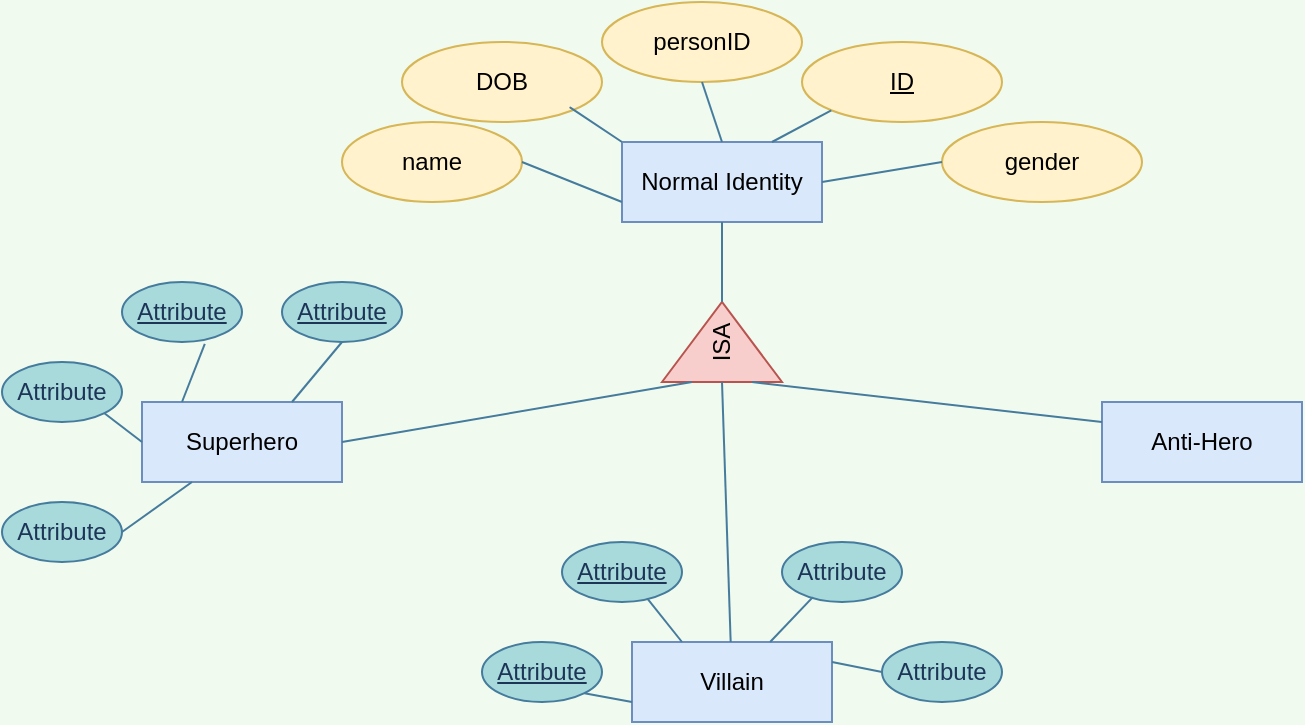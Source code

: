 <mxfile version="13.8.0" type="github">
  <diagram id="R2lEEEUBdFMjLlhIrx00" name="Page-1">
    <mxGraphModel dx="962" dy="467" grid="1" gridSize="10" guides="1" tooltips="1" connect="1" arrows="1" fold="1" page="1" pageScale="1" pageWidth="850" pageHeight="1100" background="#F1FAEE" math="0" shadow="0" extFonts="Permanent Marker^https://fonts.googleapis.com/css?family=Permanent+Marker">
      <root>
        <mxCell id="0" />
        <mxCell id="1" parent="0" />
        <mxCell id="nAdJ6FFDhR7UBdOgbW9l-2" value="Normal Identity" style="whiteSpace=wrap;html=1;align=center;fillColor=#dae8fc;strokeColor=#6c8ebf;" vertex="1" parent="1">
          <mxGeometry x="320" y="70" width="100" height="40" as="geometry" />
        </mxCell>
        <mxCell id="nAdJ6FFDhR7UBdOgbW9l-3" value="ID" style="ellipse;whiteSpace=wrap;html=1;align=center;fontStyle=4;fillColor=#fff2cc;strokeColor=#d6b656;" vertex="1" parent="1">
          <mxGeometry x="410" y="20" width="100" height="40" as="geometry" />
        </mxCell>
        <mxCell id="nAdJ6FFDhR7UBdOgbW9l-4" value="personID" style="ellipse;whiteSpace=wrap;html=1;align=center;fillColor=#fff2cc;strokeColor=#d6b656;" vertex="1" parent="1">
          <mxGeometry x="310" width="100" height="40" as="geometry" />
        </mxCell>
        <mxCell id="nAdJ6FFDhR7UBdOgbW9l-5" value="DOB" style="ellipse;whiteSpace=wrap;html=1;align=center;fillColor=#fff2cc;strokeColor=#d6b656;" vertex="1" parent="1">
          <mxGeometry x="210" y="20" width="100" height="40" as="geometry" />
        </mxCell>
        <mxCell id="nAdJ6FFDhR7UBdOgbW9l-6" value="gender" style="ellipse;whiteSpace=wrap;html=1;align=center;fillColor=#fff2cc;strokeColor=#d6b656;" vertex="1" parent="1">
          <mxGeometry x="480" y="60" width="100" height="40" as="geometry" />
        </mxCell>
        <mxCell id="nAdJ6FFDhR7UBdOgbW9l-7" value="name" style="ellipse;whiteSpace=wrap;html=1;align=center;fillColor=#fff2cc;strokeColor=#d6b656;" vertex="1" parent="1">
          <mxGeometry x="180" y="60" width="90" height="40" as="geometry" />
        </mxCell>
        <mxCell id="nAdJ6FFDhR7UBdOgbW9l-10" value="" style="endArrow=none;html=1;entryX=0;entryY=0.75;entryDx=0;entryDy=0;labelBackgroundColor=#F1FAEE;strokeColor=#457B9D;fontColor=#1D3557;exitX=1;exitY=0.5;exitDx=0;exitDy=0;" edge="1" parent="1" source="nAdJ6FFDhR7UBdOgbW9l-7" target="nAdJ6FFDhR7UBdOgbW9l-2">
          <mxGeometry width="50" height="50" relative="1" as="geometry">
            <mxPoint x="270" y="90" as="sourcePoint" />
            <mxPoint x="290" y="60" as="targetPoint" />
          </mxGeometry>
        </mxCell>
        <mxCell id="nAdJ6FFDhR7UBdOgbW9l-11" value="" style="endArrow=none;html=1;entryX=0;entryY=0;entryDx=0;entryDy=0;exitX=0;exitY=0;exitDx=0;exitDy=0;labelBackgroundColor=#F1FAEE;strokeColor=#457B9D;fontColor=#1D3557;" edge="1" parent="1" source="nAdJ6FFDhR7UBdOgbW9l-2" target="nAdJ6FFDhR7UBdOgbW9l-2">
          <mxGeometry width="50" height="50" relative="1" as="geometry">
            <mxPoint x="230" y="340" as="sourcePoint" />
            <mxPoint x="280" y="290" as="targetPoint" />
            <Array as="points">
              <mxPoint x="290" y="50" />
            </Array>
          </mxGeometry>
        </mxCell>
        <mxCell id="nAdJ6FFDhR7UBdOgbW9l-12" value="" style="endArrow=none;html=1;entryX=0.5;entryY=1;entryDx=0;entryDy=0;exitX=0.5;exitY=0;exitDx=0;exitDy=0;labelBackgroundColor=#F1FAEE;strokeColor=#457B9D;fontColor=#1D3557;" edge="1" parent="1" source="nAdJ6FFDhR7UBdOgbW9l-2" target="nAdJ6FFDhR7UBdOgbW9l-4">
          <mxGeometry width="50" height="50" relative="1" as="geometry">
            <mxPoint x="350" y="90" as="sourcePoint" />
            <mxPoint x="400" y="40" as="targetPoint" />
          </mxGeometry>
        </mxCell>
        <mxCell id="nAdJ6FFDhR7UBdOgbW9l-13" value="" style="endArrow=none;html=1;entryX=0;entryY=1;entryDx=0;entryDy=0;exitX=0.75;exitY=0;exitDx=0;exitDy=0;labelBackgroundColor=#F1FAEE;strokeColor=#457B9D;fontColor=#1D3557;" edge="1" parent="1" source="nAdJ6FFDhR7UBdOgbW9l-2" target="nAdJ6FFDhR7UBdOgbW9l-3">
          <mxGeometry width="50" height="50" relative="1" as="geometry">
            <mxPoint x="320" y="290" as="sourcePoint" />
            <mxPoint x="370" y="240" as="targetPoint" />
          </mxGeometry>
        </mxCell>
        <mxCell id="nAdJ6FFDhR7UBdOgbW9l-14" value="" style="endArrow=none;html=1;entryX=0;entryY=0.5;entryDx=0;entryDy=0;exitX=1;exitY=0.5;exitDx=0;exitDy=0;labelBackgroundColor=#F1FAEE;strokeColor=#457B9D;fontColor=#1D3557;" edge="1" parent="1" source="nAdJ6FFDhR7UBdOgbW9l-2" target="nAdJ6FFDhR7UBdOgbW9l-6">
          <mxGeometry width="50" height="50" relative="1" as="geometry">
            <mxPoint x="370" y="230" as="sourcePoint" />
            <mxPoint x="420" y="180" as="targetPoint" />
          </mxGeometry>
        </mxCell>
        <mxCell id="nAdJ6FFDhR7UBdOgbW9l-15" value="ISA" style="triangle;whiteSpace=wrap;html=1;rounded=0;sketch=0;strokeColor=#b85450;fillColor=#f8cecc;rotation=-90;" vertex="1" parent="1">
          <mxGeometry x="350" y="140" width="40" height="60" as="geometry" />
        </mxCell>
        <mxCell id="nAdJ6FFDhR7UBdOgbW9l-16" value="" style="endArrow=none;html=1;strokeColor=#457B9D;fillColor=#A8DADC;fontColor=#1D3557;entryX=0.5;entryY=1;entryDx=0;entryDy=0;exitX=1;exitY=0.5;exitDx=0;exitDy=0;" edge="1" parent="1" source="nAdJ6FFDhR7UBdOgbW9l-15" target="nAdJ6FFDhR7UBdOgbW9l-2">
          <mxGeometry width="50" height="50" relative="1" as="geometry">
            <mxPoint x="350" y="290" as="sourcePoint" />
            <mxPoint x="400" y="240" as="targetPoint" />
          </mxGeometry>
        </mxCell>
        <mxCell id="nAdJ6FFDhR7UBdOgbW9l-17" value="Superhero" style="whiteSpace=wrap;html=1;align=center;rounded=0;sketch=0;strokeColor=#6c8ebf;fillColor=#dae8fc;" vertex="1" parent="1">
          <mxGeometry x="80" y="200" width="100" height="40" as="geometry" />
        </mxCell>
        <mxCell id="nAdJ6FFDhR7UBdOgbW9l-18" value="Villain" style="whiteSpace=wrap;html=1;align=center;rounded=0;sketch=0;strokeColor=#6c8ebf;fillColor=#dae8fc;" vertex="1" parent="1">
          <mxGeometry x="325" y="320" width="100" height="40" as="geometry" />
        </mxCell>
        <mxCell id="nAdJ6FFDhR7UBdOgbW9l-19" value="Anti-Hero" style="whiteSpace=wrap;html=1;align=center;rounded=0;sketch=0;strokeColor=#6c8ebf;fillColor=#dae8fc;" vertex="1" parent="1">
          <mxGeometry x="560" y="200" width="100" height="40" as="geometry" />
        </mxCell>
        <mxCell id="nAdJ6FFDhR7UBdOgbW9l-20" value="" style="endArrow=none;html=1;strokeColor=#457B9D;fillColor=#A8DADC;fontColor=#1D3557;entryX=0;entryY=0.25;entryDx=0;entryDy=0;exitX=1;exitY=0.5;exitDx=0;exitDy=0;" edge="1" parent="1" source="nAdJ6FFDhR7UBdOgbW9l-17" target="nAdJ6FFDhR7UBdOgbW9l-15">
          <mxGeometry width="50" height="50" relative="1" as="geometry">
            <mxPoint x="230" y="260" as="sourcePoint" />
            <mxPoint x="280" y="210" as="targetPoint" />
          </mxGeometry>
        </mxCell>
        <mxCell id="nAdJ6FFDhR7UBdOgbW9l-21" value="" style="endArrow=none;html=1;strokeColor=#457B9D;fillColor=#A8DADC;fontColor=#1D3557;entryX=0;entryY=0.5;entryDx=0;entryDy=0;" edge="1" parent="1" source="nAdJ6FFDhR7UBdOgbW9l-18" target="nAdJ6FFDhR7UBdOgbW9l-15">
          <mxGeometry width="50" height="50" relative="1" as="geometry">
            <mxPoint x="370" y="310" as="sourcePoint" />
            <mxPoint x="390" y="230" as="targetPoint" />
          </mxGeometry>
        </mxCell>
        <mxCell id="nAdJ6FFDhR7UBdOgbW9l-22" value="" style="endArrow=none;html=1;strokeColor=#457B9D;fillColor=#A8DADC;fontColor=#1D3557;entryX=0;entryY=0.75;entryDx=0;entryDy=0;exitX=0;exitY=0.25;exitDx=0;exitDy=0;" edge="1" parent="1" source="nAdJ6FFDhR7UBdOgbW9l-19" target="nAdJ6FFDhR7UBdOgbW9l-15">
          <mxGeometry width="50" height="50" relative="1" as="geometry">
            <mxPoint x="230" y="260" as="sourcePoint" />
            <mxPoint x="280" y="210" as="targetPoint" />
          </mxGeometry>
        </mxCell>
        <mxCell id="nAdJ6FFDhR7UBdOgbW9l-23" value="Attribute" style="ellipse;whiteSpace=wrap;html=1;align=center;fontStyle=4;rounded=0;sketch=0;strokeColor=#457B9D;fillColor=#A8DADC;fontColor=#1D3557;" vertex="1" parent="1">
          <mxGeometry x="150" y="140" width="60" height="30" as="geometry" />
        </mxCell>
        <mxCell id="nAdJ6FFDhR7UBdOgbW9l-24" value="Attribute" style="ellipse;whiteSpace=wrap;html=1;align=center;fontStyle=4;rounded=0;sketch=0;strokeColor=#457B9D;fillColor=#A8DADC;fontColor=#1D3557;" vertex="1" parent="1">
          <mxGeometry x="70" y="140" width="60" height="30" as="geometry" />
        </mxCell>
        <mxCell id="nAdJ6FFDhR7UBdOgbW9l-25" value="Attribute" style="ellipse;whiteSpace=wrap;html=1;align=center;rounded=0;sketch=0;strokeColor=#457B9D;fillColor=#A8DADC;fontColor=#1D3557;" vertex="1" parent="1">
          <mxGeometry x="10" y="180" width="60" height="30" as="geometry" />
        </mxCell>
        <mxCell id="nAdJ6FFDhR7UBdOgbW9l-26" value="Attribute" style="ellipse;whiteSpace=wrap;html=1;align=center;rounded=0;sketch=0;strokeColor=#457B9D;fillColor=#A8DADC;fontColor=#1D3557;" vertex="1" parent="1">
          <mxGeometry x="10" y="250" width="60" height="30" as="geometry" />
        </mxCell>
        <mxCell id="nAdJ6FFDhR7UBdOgbW9l-27" value="" style="endArrow=none;html=1;strokeColor=#457B9D;fillColor=#A8DADC;fontColor=#1D3557;entryX=0.25;entryY=1;entryDx=0;entryDy=0;exitX=1;exitY=0.5;exitDx=0;exitDy=0;" edge="1" parent="1" source="nAdJ6FFDhR7UBdOgbW9l-26" target="nAdJ6FFDhR7UBdOgbW9l-17">
          <mxGeometry width="50" height="50" relative="1" as="geometry">
            <mxPoint x="100" y="330" as="sourcePoint" />
            <mxPoint x="150" y="280" as="targetPoint" />
          </mxGeometry>
        </mxCell>
        <mxCell id="nAdJ6FFDhR7UBdOgbW9l-28" value="" style="endArrow=none;html=1;strokeColor=#457B9D;fillColor=#A8DADC;fontColor=#1D3557;exitX=1;exitY=1;exitDx=0;exitDy=0;" edge="1" parent="1" source="nAdJ6FFDhR7UBdOgbW9l-25">
          <mxGeometry width="50" height="50" relative="1" as="geometry">
            <mxPoint x="110" y="330" as="sourcePoint" />
            <mxPoint x="80" y="220" as="targetPoint" />
          </mxGeometry>
        </mxCell>
        <mxCell id="nAdJ6FFDhR7UBdOgbW9l-29" value="" style="endArrow=none;html=1;strokeColor=#457B9D;fillColor=#A8DADC;fontColor=#1D3557;entryX=0.69;entryY=1.033;entryDx=0;entryDy=0;entryPerimeter=0;" edge="1" parent="1" target="nAdJ6FFDhR7UBdOgbW9l-24">
          <mxGeometry width="50" height="50" relative="1" as="geometry">
            <mxPoint x="100" y="200" as="sourcePoint" />
            <mxPoint x="140" y="160" as="targetPoint" />
          </mxGeometry>
        </mxCell>
        <mxCell id="nAdJ6FFDhR7UBdOgbW9l-30" value="" style="endArrow=none;html=1;strokeColor=#457B9D;fillColor=#A8DADC;fontColor=#1D3557;entryX=0.5;entryY=1;entryDx=0;entryDy=0;exitX=0.75;exitY=0;exitDx=0;exitDy=0;" edge="1" parent="1" source="nAdJ6FFDhR7UBdOgbW9l-17" target="nAdJ6FFDhR7UBdOgbW9l-23">
          <mxGeometry width="50" height="50" relative="1" as="geometry">
            <mxPoint x="150" y="440" as="sourcePoint" />
            <mxPoint x="200" y="390" as="targetPoint" />
          </mxGeometry>
        </mxCell>
        <mxCell id="nAdJ6FFDhR7UBdOgbW9l-31" value="Attribute" style="ellipse;whiteSpace=wrap;html=1;align=center;fontStyle=4;rounded=0;sketch=0;strokeColor=#457B9D;fillColor=#A8DADC;fontColor=#1D3557;" vertex="1" parent="1">
          <mxGeometry x="250" y="320" width="60" height="30" as="geometry" />
        </mxCell>
        <mxCell id="nAdJ6FFDhR7UBdOgbW9l-34" value="Attribute" style="ellipse;whiteSpace=wrap;html=1;align=center;fontStyle=4;rounded=0;sketch=0;strokeColor=#457B9D;fillColor=#A8DADC;fontColor=#1D3557;" vertex="1" parent="1">
          <mxGeometry x="290" y="270" width="60" height="30" as="geometry" />
        </mxCell>
        <mxCell id="nAdJ6FFDhR7UBdOgbW9l-35" value="Attribute" style="ellipse;whiteSpace=wrap;html=1;align=center;rounded=0;sketch=0;strokeColor=#457B9D;fillColor=#A8DADC;fontColor=#1D3557;" vertex="1" parent="1">
          <mxGeometry x="400" y="270" width="60" height="30" as="geometry" />
        </mxCell>
        <mxCell id="nAdJ6FFDhR7UBdOgbW9l-36" value="Attribute" style="ellipse;whiteSpace=wrap;html=1;align=center;rounded=0;sketch=0;strokeColor=#457B9D;fillColor=#A8DADC;fontColor=#1D3557;" vertex="1" parent="1">
          <mxGeometry x="450" y="320" width="60" height="30" as="geometry" />
        </mxCell>
        <mxCell id="nAdJ6FFDhR7UBdOgbW9l-38" value="" style="endArrow=none;html=1;strokeColor=#457B9D;fillColor=#A8DADC;fontColor=#1D3557;entryX=0;entryY=0.75;entryDx=0;entryDy=0;exitX=1;exitY=1;exitDx=0;exitDy=0;" edge="1" parent="1" source="nAdJ6FFDhR7UBdOgbW9l-31" target="nAdJ6FFDhR7UBdOgbW9l-18">
          <mxGeometry width="50" height="50" relative="1" as="geometry">
            <mxPoint x="300" y="430" as="sourcePoint" />
            <mxPoint x="350" y="380" as="targetPoint" />
          </mxGeometry>
        </mxCell>
        <mxCell id="nAdJ6FFDhR7UBdOgbW9l-39" value="" style="endArrow=none;html=1;strokeColor=#457B9D;fillColor=#A8DADC;fontColor=#1D3557;entryX=0.71;entryY=0.938;entryDx=0;entryDy=0;entryPerimeter=0;exitX=0.25;exitY=0;exitDx=0;exitDy=0;" edge="1" parent="1" source="nAdJ6FFDhR7UBdOgbW9l-18" target="nAdJ6FFDhR7UBdOgbW9l-34">
          <mxGeometry width="50" height="50" relative="1" as="geometry">
            <mxPoint x="320" y="450" as="sourcePoint" />
            <mxPoint x="370" y="400" as="targetPoint" />
          </mxGeometry>
        </mxCell>
        <mxCell id="nAdJ6FFDhR7UBdOgbW9l-40" value="" style="endArrow=none;html=1;strokeColor=#457B9D;fillColor=#A8DADC;fontColor=#1D3557;entryX=0.257;entryY=0.919;entryDx=0;entryDy=0;entryPerimeter=0;" edge="1" parent="1" source="nAdJ6FFDhR7UBdOgbW9l-18" target="nAdJ6FFDhR7UBdOgbW9l-35">
          <mxGeometry width="50" height="50" relative="1" as="geometry">
            <mxPoint x="310" y="440" as="sourcePoint" />
            <mxPoint x="360" y="390" as="targetPoint" />
          </mxGeometry>
        </mxCell>
        <mxCell id="nAdJ6FFDhR7UBdOgbW9l-41" value="" style="endArrow=none;html=1;strokeColor=#457B9D;fillColor=#A8DADC;fontColor=#1D3557;entryX=0;entryY=0.5;entryDx=0;entryDy=0;exitX=1;exitY=0.25;exitDx=0;exitDy=0;" edge="1" parent="1" source="nAdJ6FFDhR7UBdOgbW9l-18" target="nAdJ6FFDhR7UBdOgbW9l-36">
          <mxGeometry width="50" height="50" relative="1" as="geometry">
            <mxPoint x="340" y="420" as="sourcePoint" />
            <mxPoint x="390" y="370" as="targetPoint" />
          </mxGeometry>
        </mxCell>
      </root>
    </mxGraphModel>
  </diagram>
</mxfile>
